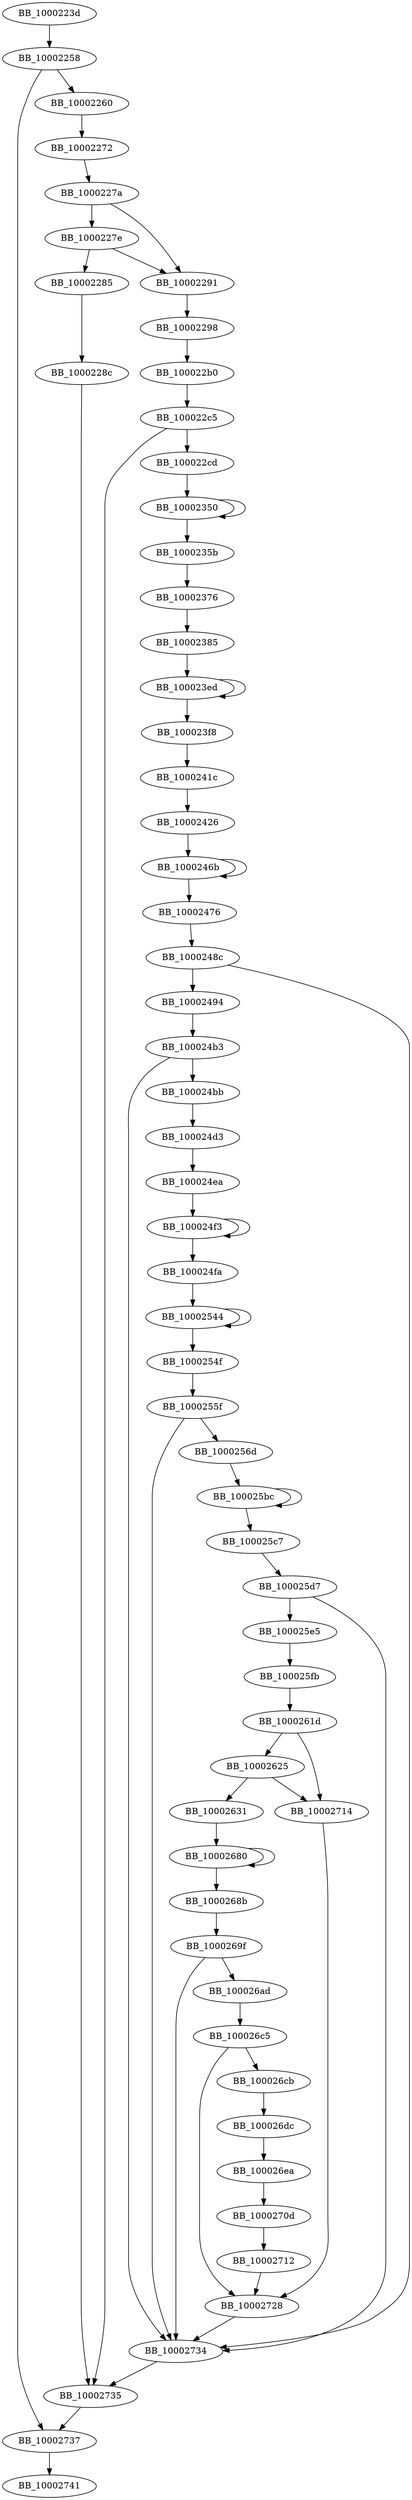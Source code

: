 DiGraph Setting{
BB_1000223d->BB_10002258
BB_10002258->BB_10002260
BB_10002258->BB_10002737
BB_10002260->BB_10002272
BB_10002272->BB_1000227a
BB_1000227a->BB_1000227e
BB_1000227a->BB_10002291
BB_1000227e->BB_10002285
BB_1000227e->BB_10002291
BB_10002285->BB_1000228c
BB_1000228c->BB_10002735
BB_10002291->BB_10002298
BB_10002298->BB_100022b0
BB_100022b0->BB_100022c5
BB_100022c5->BB_100022cd
BB_100022c5->BB_10002735
BB_100022cd->BB_10002350
BB_10002350->BB_10002350
BB_10002350->BB_1000235b
BB_1000235b->BB_10002376
BB_10002376->BB_10002385
BB_10002385->BB_100023ed
BB_100023ed->BB_100023ed
BB_100023ed->BB_100023f8
BB_100023f8->BB_1000241c
BB_1000241c->BB_10002426
BB_10002426->BB_1000246b
BB_1000246b->BB_1000246b
BB_1000246b->BB_10002476
BB_10002476->BB_1000248c
BB_1000248c->BB_10002494
BB_1000248c->BB_10002734
BB_10002494->BB_100024b3
BB_100024b3->BB_100024bb
BB_100024b3->BB_10002734
BB_100024bb->BB_100024d3
BB_100024d3->BB_100024ea
BB_100024ea->BB_100024f3
BB_100024f3->BB_100024f3
BB_100024f3->BB_100024fa
BB_100024fa->BB_10002544
BB_10002544->BB_10002544
BB_10002544->BB_1000254f
BB_1000254f->BB_1000255f
BB_1000255f->BB_1000256d
BB_1000255f->BB_10002734
BB_1000256d->BB_100025bc
BB_100025bc->BB_100025bc
BB_100025bc->BB_100025c7
BB_100025c7->BB_100025d7
BB_100025d7->BB_100025e5
BB_100025d7->BB_10002734
BB_100025e5->BB_100025fb
BB_100025fb->BB_1000261d
BB_1000261d->BB_10002625
BB_1000261d->BB_10002714
BB_10002625->BB_10002631
BB_10002625->BB_10002714
BB_10002631->BB_10002680
BB_10002680->BB_10002680
BB_10002680->BB_1000268b
BB_1000268b->BB_1000269f
BB_1000269f->BB_100026ad
BB_1000269f->BB_10002734
BB_100026ad->BB_100026c5
BB_100026c5->BB_100026cb
BB_100026c5->BB_10002728
BB_100026cb->BB_100026dc
BB_100026dc->BB_100026ea
BB_100026ea->BB_1000270d
BB_1000270d->BB_10002712
BB_10002712->BB_10002728
BB_10002714->BB_10002728
BB_10002728->BB_10002734
BB_10002734->BB_10002735
BB_10002735->BB_10002737
BB_10002737->BB_10002741
}

